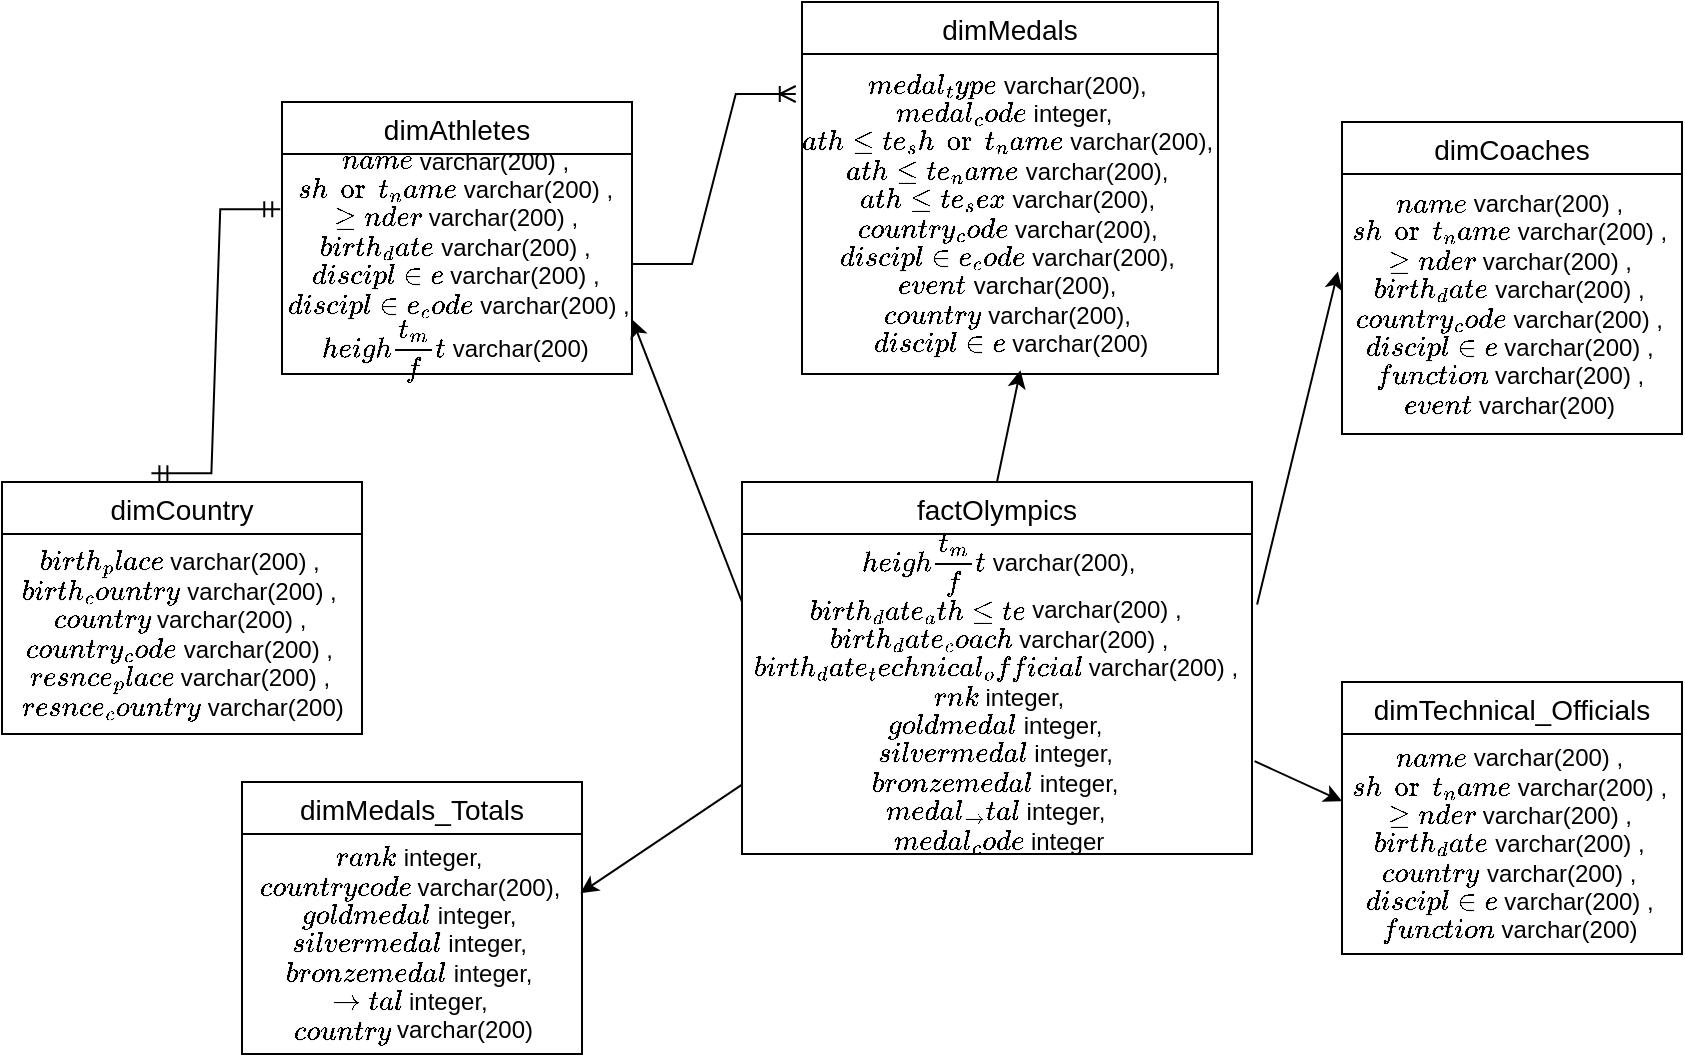 <mxfile version="24.0.4" type="device">
  <diagram name="Page-1" id="tce-ytD18mQWyFlqNObK">
    <mxGraphModel dx="1050" dy="522" grid="1" gridSize="10" guides="1" tooltips="1" connect="1" arrows="1" fold="1" page="1" pageScale="1" pageWidth="850" pageHeight="1100" math="0" shadow="0">
      <root>
        <mxCell id="0" />
        <mxCell id="1" parent="0" />
        <mxCell id="2eURI8ll9rffLnNwQLxE-1" value="dimAthletes" style="swimlane;fontStyle=0;childLayout=stackLayout;horizontal=1;startSize=26;horizontalStack=0;resizeParent=1;resizeParentMax=0;resizeLast=0;collapsible=1;marginBottom=0;align=center;fontSize=14;" parent="1" vertex="1">
          <mxGeometry x="150" y="90" width="175" height="136" as="geometry" />
        </mxCell>
        <mxCell id="2eURI8ll9rffLnNwQLxE-10" value="&lt;div&gt;`name` varchar(200) ,&amp;nbsp;&lt;/div&gt;&lt;div&gt;`short_name` varchar(200) ,&amp;nbsp;&lt;/div&gt;&lt;div&gt;`gender` varchar(200) ,&amp;nbsp;&lt;/div&gt;&lt;div&gt;`birth_date` varchar(200) ,&amp;nbsp;&lt;/div&gt;&lt;div&gt;`discipline` varchar(200) ,&amp;nbsp;&lt;/div&gt;&lt;div&gt;`discipline_code` varchar(200) ,&lt;/div&gt;&lt;div&gt;`height_m/ft` varchar(200)&amp;nbsp;&lt;/div&gt;" style="text;html=1;align=center;verticalAlign=middle;resizable=0;points=[];autosize=1;strokeColor=none;fillColor=none;" parent="2eURI8ll9rffLnNwQLxE-1" vertex="1">
          <mxGeometry y="26" width="175" height="110" as="geometry" />
        </mxCell>
        <mxCell id="2eURI8ll9rffLnNwQLxE-6" value="dimCoaches" style="swimlane;fontStyle=0;childLayout=stackLayout;horizontal=1;startSize=26;horizontalStack=0;resizeParent=1;resizeParentMax=0;resizeLast=0;collapsible=1;marginBottom=0;align=center;fontSize=14;" parent="1" vertex="1">
          <mxGeometry x="680" y="100" width="170" height="156" as="geometry" />
        </mxCell>
        <mxCell id="2eURI8ll9rffLnNwQLxE-11" value="&lt;div&gt;`name` varchar(200) ,&amp;nbsp;&lt;/div&gt;&lt;div&gt;`short_name` varchar(200) ,&amp;nbsp;&lt;/div&gt;&lt;div&gt;`gender` varchar(200) ,&amp;nbsp;&lt;/div&gt;&lt;div&gt;`birth_date` varchar(200) ,&amp;nbsp;&lt;/div&gt;&lt;div&gt;`country_code` varchar(200) ,&amp;nbsp;&lt;/div&gt;&lt;div&gt;`discipline` varchar(200) ,&amp;nbsp;&lt;/div&gt;&lt;div&gt;`function` varchar(200) ,&amp;nbsp;&lt;/div&gt;&lt;div&gt;`event` varchar(200)&amp;nbsp;&lt;/div&gt;" style="text;html=1;align=center;verticalAlign=middle;resizable=0;points=[];autosize=1;strokeColor=none;fillColor=none;" parent="2eURI8ll9rffLnNwQLxE-6" vertex="1">
          <mxGeometry y="26" width="170" height="130" as="geometry" />
        </mxCell>
        <mxCell id="2eURI8ll9rffLnNwQLxE-12" value="dimMedals" style="swimlane;fontStyle=0;childLayout=stackLayout;horizontal=1;startSize=26;horizontalStack=0;resizeParent=1;resizeParentMax=0;resizeLast=0;collapsible=1;marginBottom=0;align=center;fontSize=14;" parent="1" vertex="1">
          <mxGeometry x="410" y="40" width="208" height="186" as="geometry" />
        </mxCell>
        <mxCell id="2eURI8ll9rffLnNwQLxE-16" value="&lt;div&gt;`medal_type` varchar(200),&amp;nbsp;&lt;/div&gt;&lt;div&gt;`medal_code` integer,&amp;nbsp;&lt;span style=&quot;background-color: initial;&quot;&gt;&amp;nbsp;&lt;/span&gt;&lt;/div&gt;&lt;div&gt;`athlete_short_name` varchar(200),&amp;nbsp;&lt;/div&gt;&lt;div&gt;`athlete_name` varchar(200),&amp;nbsp;&lt;/div&gt;&lt;div&gt;`athlete_sex` varchar(200),&amp;nbsp;&lt;/div&gt;&lt;div&gt;`country_code` varchar(200),&amp;nbsp;&lt;/div&gt;&lt;div&gt;`discipline_code` varchar(200),&amp;nbsp;&lt;/div&gt;&lt;div&gt;`event` varchar(200),&amp;nbsp;&lt;/div&gt;&lt;div&gt;`country` varchar(200),&amp;nbsp;&lt;/div&gt;&lt;div&gt;`discipline` varchar(200)&lt;/div&gt;" style="text;html=1;align=center;verticalAlign=middle;resizable=0;points=[];autosize=1;strokeColor=none;fillColor=none;" parent="2eURI8ll9rffLnNwQLxE-12" vertex="1">
          <mxGeometry y="26" width="208" height="160" as="geometry" />
        </mxCell>
        <mxCell id="2eURI8ll9rffLnNwQLxE-17" value="dimMedals_Totals" style="swimlane;fontStyle=0;childLayout=stackLayout;horizontal=1;startSize=26;horizontalStack=0;resizeParent=1;resizeParentMax=0;resizeLast=0;collapsible=1;marginBottom=0;align=center;fontSize=14;" parent="1" vertex="1">
          <mxGeometry x="130" y="430" width="170" height="136" as="geometry" />
        </mxCell>
        <mxCell id="2eURI8ll9rffLnNwQLxE-21" value="&lt;div&gt;`rank` integer,&amp;nbsp;&lt;/div&gt;&lt;div&gt;`country code` varchar(200),&amp;nbsp;&lt;/div&gt;&lt;div&gt;`gold medal` integer,&amp;nbsp;&lt;/div&gt;&lt;div&gt;`silver medal` integer,&amp;nbsp;&lt;/div&gt;&lt;div&gt;`bronze medal` integer,&amp;nbsp;&lt;/div&gt;&lt;div&gt;`total` integer,&amp;nbsp;&lt;/div&gt;&lt;div&gt;`country` varchar(200)&lt;/div&gt;" style="text;html=1;align=center;verticalAlign=middle;resizable=0;points=[];autosize=1;strokeColor=none;fillColor=none;" parent="2eURI8ll9rffLnNwQLxE-17" vertex="1">
          <mxGeometry y="26" width="170" height="110" as="geometry" />
        </mxCell>
        <mxCell id="2eURI8ll9rffLnNwQLxE-22" value="dimTechnical_Officials" style="swimlane;fontStyle=0;childLayout=stackLayout;horizontal=1;startSize=26;horizontalStack=0;resizeParent=1;resizeParentMax=0;resizeLast=0;collapsible=1;marginBottom=0;align=center;fontSize=14;" parent="1" vertex="1">
          <mxGeometry x="680" y="380" width="170" height="136" as="geometry" />
        </mxCell>
        <mxCell id="2eURI8ll9rffLnNwQLxE-26" value="&lt;div&gt;`name` varchar(200) ,&amp;nbsp;&lt;/div&gt;&lt;div&gt;`short_name` varchar(200) ,&amp;nbsp;&lt;/div&gt;&lt;div&gt;`gender` varchar(200) ,&amp;nbsp;&lt;/div&gt;&lt;div&gt;`birth_date` varchar(200) ,&amp;nbsp;&lt;/div&gt;&lt;div&gt;`country` varchar(200) ,&amp;nbsp;&lt;/div&gt;&lt;div&gt;`discipline` varchar(200) ,&amp;nbsp;&lt;/div&gt;&lt;div&gt;`function` varchar(200)&amp;nbsp;&lt;/div&gt;" style="text;html=1;align=center;verticalAlign=middle;resizable=0;points=[];autosize=1;strokeColor=none;fillColor=none;" parent="2eURI8ll9rffLnNwQLxE-22" vertex="1">
          <mxGeometry y="26" width="170" height="110" as="geometry" />
        </mxCell>
        <mxCell id="2eURI8ll9rffLnNwQLxE-27" value="factOlympics" style="swimlane;fontStyle=0;childLayout=stackLayout;horizontal=1;startSize=26;horizontalStack=0;resizeParent=1;resizeParentMax=0;resizeLast=0;collapsible=1;marginBottom=0;align=center;fontSize=14;" parent="1" vertex="1">
          <mxGeometry x="380" y="280" width="255" height="186" as="geometry" />
        </mxCell>
        <mxCell id="2eURI8ll9rffLnNwQLxE-31" value="&lt;div&gt;`height_m/ft` varchar(200),&lt;/div&gt;&lt;div&gt;`birth_date_athlete` varchar(200) ,&amp;nbsp;&lt;/div&gt;&lt;div&gt;`birth_date_coach` varchar(200) ,&lt;/div&gt;&lt;div&gt;`birth_date_technical_official` varchar(200) ,&amp;nbsp;&lt;/div&gt;&lt;div&gt;`rnk` integer,&lt;/div&gt;&lt;div&gt;`gold medal` integer,&amp;nbsp;&lt;/div&gt;&lt;div&gt;`silver medal` integer,&amp;nbsp;&lt;/div&gt;&lt;div&gt;`bronze medal` integer,&amp;nbsp;&lt;/div&gt;&lt;div&gt;`medal_total` integer,&amp;nbsp;&lt;/div&gt;&lt;div&gt;`medal_code` integer&lt;/div&gt;" style="text;html=1;align=center;verticalAlign=middle;resizable=0;points=[];autosize=1;strokeColor=none;fillColor=none;" parent="2eURI8ll9rffLnNwQLxE-27" vertex="1">
          <mxGeometry y="26" width="255" height="160" as="geometry" />
        </mxCell>
        <mxCell id="2eURI8ll9rffLnNwQLxE-32" value="" style="endArrow=classic;html=1;rounded=0;entryX=1.001;entryY=0.753;entryDx=0;entryDy=0;entryPerimeter=0;" parent="1" target="2eURI8ll9rffLnNwQLxE-10" edge="1">
          <mxGeometry width="50" height="50" relative="1" as="geometry">
            <mxPoint x="380" y="340" as="sourcePoint" />
            <mxPoint x="330" y="200" as="targetPoint" />
          </mxGeometry>
        </mxCell>
        <mxCell id="2eURI8ll9rffLnNwQLxE-33" value="" style="endArrow=classic;html=1;rounded=0;exitX=0.5;exitY=0;exitDx=0;exitDy=0;entryX=0.525;entryY=0.988;entryDx=0;entryDy=0;entryPerimeter=0;" parent="1" source="2eURI8ll9rffLnNwQLxE-27" target="2eURI8ll9rffLnNwQLxE-16" edge="1">
          <mxGeometry width="50" height="50" relative="1" as="geometry">
            <mxPoint x="520" y="280" as="sourcePoint" />
            <mxPoint x="570" y="230" as="targetPoint" />
          </mxGeometry>
        </mxCell>
        <mxCell id="2eURI8ll9rffLnNwQLxE-34" value="" style="endArrow=classic;html=1;rounded=0;exitX=1.01;exitY=0.22;exitDx=0;exitDy=0;exitPerimeter=0;entryX=-0.012;entryY=0.375;entryDx=0;entryDy=0;entryPerimeter=0;" parent="1" source="2eURI8ll9rffLnNwQLxE-31" target="2eURI8ll9rffLnNwQLxE-11" edge="1">
          <mxGeometry width="50" height="50" relative="1" as="geometry">
            <mxPoint x="520" y="290" as="sourcePoint" />
            <mxPoint x="570" y="240" as="targetPoint" />
          </mxGeometry>
        </mxCell>
        <mxCell id="2eURI8ll9rffLnNwQLxE-35" value="" style="endArrow=classic;html=1;rounded=0;entryX=0;entryY=0.305;entryDx=0;entryDy=0;entryPerimeter=0;exitX=1.005;exitY=0.71;exitDx=0;exitDy=0;exitPerimeter=0;" parent="1" target="2eURI8ll9rffLnNwQLxE-26" edge="1" source="2eURI8ll9rffLnNwQLxE-31">
          <mxGeometry width="50" height="50" relative="1" as="geometry">
            <mxPoint x="600" y="420" as="sourcePoint" />
            <mxPoint x="590" y="390" as="targetPoint" />
          </mxGeometry>
        </mxCell>
        <mxCell id="2eURI8ll9rffLnNwQLxE-36" value="" style="endArrow=classic;html=1;rounded=0;exitX=0;exitY=0.783;exitDx=0;exitDy=0;exitPerimeter=0;entryX=0.995;entryY=0.269;entryDx=0;entryDy=0;entryPerimeter=0;" parent="1" source="2eURI8ll9rffLnNwQLxE-31" target="2eURI8ll9rffLnNwQLxE-21" edge="1">
          <mxGeometry width="50" height="50" relative="1" as="geometry">
            <mxPoint x="260" y="490" as="sourcePoint" />
            <mxPoint x="310" y="440" as="targetPoint" />
          </mxGeometry>
        </mxCell>
        <mxCell id="2eURI8ll9rffLnNwQLxE-37" value="" style="edgeStyle=entityRelationEdgeStyle;fontSize=12;html=1;endArrow=ERoneToMany;rounded=0;entryX=-0.015;entryY=0.125;entryDx=0;entryDy=0;entryPerimeter=0;" parent="1" source="2eURI8ll9rffLnNwQLxE-10" target="2eURI8ll9rffLnNwQLxE-16" edge="1">
          <mxGeometry width="100" height="100" relative="1" as="geometry">
            <mxPoint x="240" y="160" as="sourcePoint" />
            <mxPoint x="330" y="60" as="targetPoint" />
          </mxGeometry>
        </mxCell>
        <mxCell id="2eURI8ll9rffLnNwQLxE-38" value="dimCountry" style="swimlane;fontStyle=0;childLayout=stackLayout;horizontal=1;startSize=26;horizontalStack=0;resizeParent=1;resizeParentMax=0;resizeLast=0;collapsible=1;marginBottom=0;align=center;fontSize=14;" parent="1" vertex="1">
          <mxGeometry x="10" y="280" width="180" height="126" as="geometry" />
        </mxCell>
        <mxCell id="2eURI8ll9rffLnNwQLxE-42" value="&lt;div&gt;`birth_place` varchar(200) ,&amp;nbsp;&lt;/div&gt;&lt;div&gt;`birth_country` varchar(200) ,&amp;nbsp;&lt;/div&gt;&lt;div&gt;`country` varchar(200) ,&amp;nbsp;&lt;/div&gt;&lt;div&gt;`country_code` varchar(200) ,&amp;nbsp;&lt;/div&gt;&lt;div&gt;`residence_place` varchar(200) ,&amp;nbsp;&lt;/div&gt;&lt;div&gt;`residence_country` varchar(200)&lt;/div&gt;" style="text;html=1;align=center;verticalAlign=middle;resizable=0;points=[];autosize=1;strokeColor=none;fillColor=none;" parent="2eURI8ll9rffLnNwQLxE-38" vertex="1">
          <mxGeometry y="26" width="180" height="100" as="geometry" />
        </mxCell>
        <mxCell id="2eURI8ll9rffLnNwQLxE-43" value="" style="edgeStyle=entityRelationEdgeStyle;fontSize=12;html=1;endArrow=ERmandOne;startArrow=ERmandOne;rounded=0;exitX=0.415;exitY=-0.035;exitDx=0;exitDy=0;exitPerimeter=0;entryX=-0.005;entryY=0.251;entryDx=0;entryDy=0;entryPerimeter=0;" parent="1" source="2eURI8ll9rffLnNwQLxE-38" target="2eURI8ll9rffLnNwQLxE-10" edge="1">
          <mxGeometry width="100" height="100" relative="1" as="geometry">
            <mxPoint x="30" y="240" as="sourcePoint" />
            <mxPoint x="130" y="140" as="targetPoint" />
          </mxGeometry>
        </mxCell>
      </root>
    </mxGraphModel>
  </diagram>
</mxfile>
